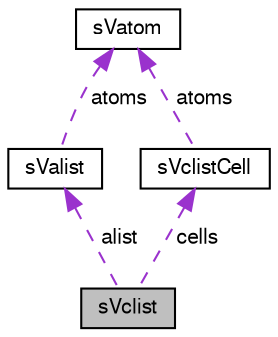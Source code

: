 digraph "sVclist"
{
  edge [fontname="FreeSans",fontsize="10",labelfontname="FreeSans",labelfontsize="10"];
  node [fontname="FreeSans",fontsize="10",shape=record];
  Node1 [label="sVclist",height=0.2,width=0.4,color="black", fillcolor="grey75", style="filled" fontcolor="black"];
  Node2 -> Node1 [dir="back",color="darkorchid3",fontsize="10",style="dashed",label=" alist" ,fontname="FreeSans"];
  Node2 [label="sValist",height=0.2,width=0.4,color="black", fillcolor="white", style="filled",URL="$structs_valist.html",tooltip="Container class for list of atom objects."];
  Node3 -> Node2 [dir="back",color="darkorchid3",fontsize="10",style="dashed",label=" atoms" ,fontname="FreeSans"];
  Node3 [label="sVatom",height=0.2,width=0.4,color="black", fillcolor="white", style="filled",URL="$structs_vatom.html",tooltip="Contains public data members for Vatom class/module."];
  Node4 -> Node1 [dir="back",color="darkorchid3",fontsize="10",style="dashed",label=" cells" ,fontname="FreeSans"];
  Node4 [label="sVclistCell",height=0.2,width=0.4,color="black", fillcolor="white", style="filled",URL="$structs_vclist_cell.html",tooltip="Atom cell list cell."];
  Node3 -> Node4 [dir="back",color="darkorchid3",fontsize="10",style="dashed",label=" atoms" ,fontname="FreeSans"];
}
